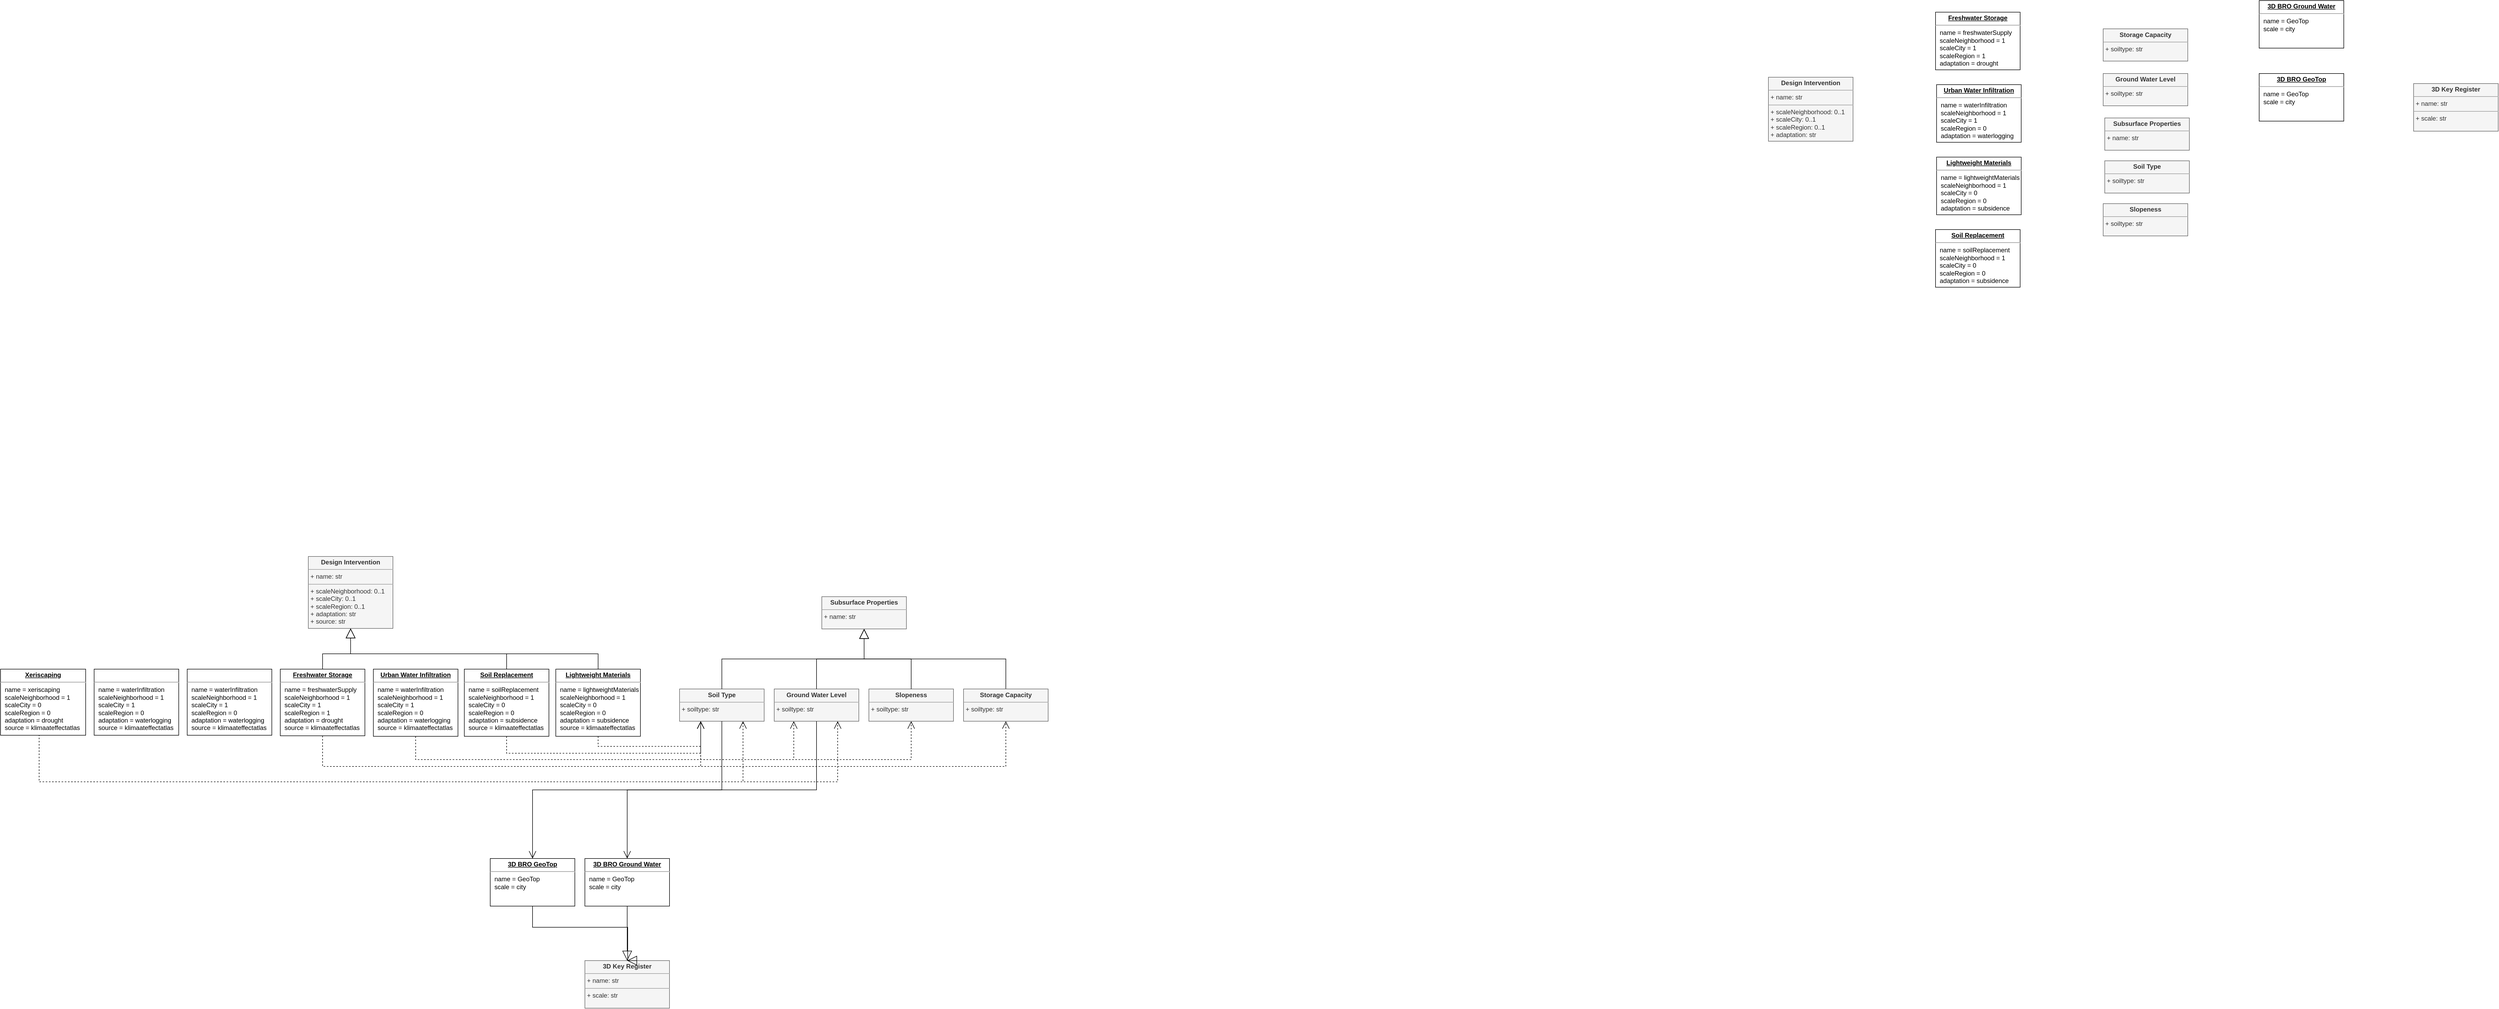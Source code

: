 <mxfile version="22.1.7" type="github">
  <diagram name="Page-1" id="c4acf3e9-155e-7222-9cf6-157b1a14988f">
    <mxGraphModel dx="2220" dy="2467" grid="0" gridSize="10" guides="1" tooltips="1" connect="1" arrows="1" fold="1" page="0" pageScale="1" pageWidth="1169" pageHeight="827" background="none" math="0" shadow="0">
      <root>
        <mxCell id="0" />
        <mxCell id="1" parent="0" />
        <mxCell id="0FXop1k1lJmk01pZkUKz-18" value="&lt;p style=&quot;border-color: var(--border-color); text-decoration-line: underline; margin: 4px 0px 0px; text-align: center;&quot;&gt;&lt;b style=&quot;border-color: var(--border-color);&quot;&gt;Urban Water Infiltration&lt;/b&gt;&lt;/p&gt;&lt;hr style=&quot;border-color: var(--border-color);&quot;&gt;&lt;p style=&quot;border-color: var(--border-color); margin: 0px 0px 0px 8px;&quot;&gt;name = waterInfiltration&lt;br style=&quot;border-color: var(--border-color);&quot;&gt;&lt;/p&gt;&lt;p style=&quot;border-color: var(--border-color); margin: 0px 0px 0px 8px;&quot;&gt;scaleNeighborhood = 1&lt;/p&gt;&lt;p style=&quot;border-color: var(--border-color); margin: 0px 0px 0px 8px;&quot;&gt;scaleCity = 1&lt;/p&gt;&lt;p style=&quot;border-color: var(--border-color); margin: 0px 0px 0px 8px;&quot;&gt;scaleRegion = 0&lt;/p&gt;&lt;p style=&quot;border-color: var(--border-color); margin: 0px 0px 0px 8px;&quot;&gt;adaptation = waterlogging&lt;/p&gt;&lt;p style=&quot;border-color: var(--border-color); margin: 0px 0px 0px 8px;&quot;&gt;source = klimaateffectatlas&lt;br&gt;&lt;/p&gt;" style="verticalAlign=top;align=left;overflow=fill;fontSize=12;fontFamily=Helvetica;html=1;whiteSpace=wrap;" parent="1" vertex="1">
          <mxGeometry x="-293" y="-663" width="160" height="127" as="geometry" />
        </mxCell>
        <mxCell id="0FXop1k1lJmk01pZkUKz-20" value="&lt;p style=&quot;margin:0px;margin-top:4px;text-align:center;&quot;&gt;&lt;b&gt;Design Intervention&lt;/b&gt;&lt;/p&gt;&lt;hr size=&quot;1&quot;&gt;&lt;p style=&quot;margin:0px;margin-left:4px;&quot;&gt;+ name: str&lt;/p&gt;&lt;hr size=&quot;1&quot;&gt;&lt;p style=&quot;margin:0px;margin-left:4px;&quot;&gt;+ scaleNeighborhood: 0..1&lt;/p&gt;&lt;p style=&quot;margin:0px;margin-left:4px;&quot;&gt;+ scaleCity: 0..1&lt;/p&gt;&lt;p style=&quot;margin:0px;margin-left:4px;&quot;&gt;+ scaleRegion: 0..1&lt;/p&gt;&lt;p style=&quot;margin:0px;margin-left:4px;&quot;&gt;+ adaptation: str&lt;/p&gt;&lt;p style=&quot;margin:0px;margin-left:4px;&quot;&gt;+ source: str&lt;/p&gt;" style="verticalAlign=top;align=left;overflow=fill;fontSize=12;fontFamily=Helvetica;html=1;whiteSpace=wrap;fillColor=#f5f5f5;strokeColor=#666666;fontColor=#333333;" parent="1" vertex="1">
          <mxGeometry x="-416" y="-876" width="160" height="136" as="geometry" />
        </mxCell>
        <mxCell id="0FXop1k1lJmk01pZkUKz-21" value="&lt;p style=&quot;margin:0px;margin-top:4px;text-align:center;&quot;&gt;&lt;b&gt;Subsurface Properties&lt;/b&gt;&lt;/p&gt;&lt;hr size=&quot;1&quot;&gt;&lt;p style=&quot;margin:0px;margin-left:4px;&quot;&gt;+ name: str&lt;/p&gt;" style="verticalAlign=top;align=left;overflow=fill;fontSize=12;fontFamily=Helvetica;html=1;whiteSpace=wrap;fillColor=#f5f5f5;strokeColor=#666666;fontColor=#333333;" parent="1" vertex="1">
          <mxGeometry x="555" y="-800" width="160" height="61" as="geometry" />
        </mxCell>
        <mxCell id="0FXop1k1lJmk01pZkUKz-29" value="&lt;p style=&quot;margin:0px;margin-top:4px;text-align:center;&quot;&gt;&lt;b&gt;Soil Type&lt;/b&gt;&lt;/p&gt;&lt;hr size=&quot;1&quot;&gt;&lt;p style=&quot;margin:0px;margin-left:4px;&quot;&gt;+ soiltype: str&lt;/p&gt;" style="verticalAlign=top;align=left;overflow=fill;fontSize=12;fontFamily=Helvetica;html=1;whiteSpace=wrap;fillColor=#f5f5f5;strokeColor=#666666;fontColor=#333333;" parent="1" vertex="1">
          <mxGeometry x="286" y="-625.5" width="160" height="61" as="geometry" />
        </mxCell>
        <mxCell id="0FXop1k1lJmk01pZkUKz-30" value="" style="endArrow=open;endSize=12;dashed=1;html=1;rounded=0;exitX=0.5;exitY=1;exitDx=0;exitDy=0;entryX=0.25;entryY=1;entryDx=0;entryDy=0;edgeStyle=orthogonalEdgeStyle;" parent="1" source="0FXop1k1lJmk01pZkUKz-18" target="0FXop1k1lJmk01pZkUKz-29" edge="1">
          <mxGeometry width="160" relative="1" as="geometry">
            <mxPoint x="255" y="-567" as="sourcePoint" />
            <mxPoint x="350" y="-572" as="targetPoint" />
            <mxPoint as="offset" />
            <Array as="points">
              <mxPoint x="-213" y="-492" />
              <mxPoint x="326" y="-492" />
            </Array>
          </mxGeometry>
        </mxCell>
        <mxCell id="0FXop1k1lJmk01pZkUKz-32" value="" style="endArrow=block;endSize=16;endFill=0;html=1;rounded=0;exitX=0.5;exitY=0;exitDx=0;exitDy=0;entryX=0.5;entryY=1;entryDx=0;entryDy=0;edgeStyle=orthogonalEdgeStyle;" parent="1" source="XrivS-1WhvhdIYvPr3YK-95" target="0FXop1k1lJmk01pZkUKz-20" edge="1">
          <mxGeometry width="160" relative="1" as="geometry">
            <mxPoint x="217" y="-657" as="sourcePoint" />
            <mxPoint x="377" y="-657" as="targetPoint" />
            <Array as="points">
              <mxPoint x="-389" y="-692" />
              <mxPoint x="-336" y="-692" />
            </Array>
          </mxGeometry>
        </mxCell>
        <mxCell id="0FXop1k1lJmk01pZkUKz-33" value="" style="endArrow=block;endSize=16;endFill=0;html=1;rounded=0;exitX=0.5;exitY=0;exitDx=0;exitDy=0;entryX=0.5;entryY=1;entryDx=0;entryDy=0;edgeStyle=orthogonalEdgeStyle;" parent="1" source="0FXop1k1lJmk01pZkUKz-29" target="0FXop1k1lJmk01pZkUKz-21" edge="1">
          <mxGeometry width="160" relative="1" as="geometry">
            <mxPoint x="461.47" y="-669" as="sourcePoint" />
            <mxPoint x="461.47" y="-733" as="targetPoint" />
          </mxGeometry>
        </mxCell>
        <mxCell id="0FXop1k1lJmk01pZkUKz-34" value="&lt;p style=&quot;margin:0px;margin-top:4px;text-align:center;&quot;&gt;&lt;b&gt;Ground Water Level&lt;/b&gt;&lt;/p&gt;&lt;hr size=&quot;1&quot;&gt;&lt;p style=&quot;margin:0px;margin-left:4px;&quot;&gt;+ soiltype: str&lt;/p&gt;" style="verticalAlign=top;align=left;overflow=fill;fontSize=12;fontFamily=Helvetica;html=1;whiteSpace=wrap;fillColor=#f5f5f5;strokeColor=#666666;fontColor=#333333;" parent="1" vertex="1">
          <mxGeometry x="465" y="-625.5" width="160" height="61" as="geometry" />
        </mxCell>
        <mxCell id="0FXop1k1lJmk01pZkUKz-40" value="" style="endArrow=block;endSize=16;endFill=0;html=1;rounded=0;exitX=0.5;exitY=0;exitDx=0;exitDy=0;edgeStyle=orthogonalEdgeStyle;entryX=0.5;entryY=1;entryDx=0;entryDy=0;" parent="1" source="0FXop1k1lJmk01pZkUKz-34" target="0FXop1k1lJmk01pZkUKz-21" edge="1">
          <mxGeometry width="160" relative="1" as="geometry">
            <mxPoint x="544.47" y="-625.5" as="sourcePoint" />
            <mxPoint x="536" y="-716" as="targetPoint" />
          </mxGeometry>
        </mxCell>
        <mxCell id="0FXop1k1lJmk01pZkUKz-41" value="&lt;p style=&quot;margin:0px;margin-top:4px;text-align:center;&quot;&gt;&lt;b&gt;3D Key Register&lt;/b&gt;&lt;/p&gt;&lt;hr size=&quot;1&quot;&gt;&lt;p style=&quot;margin:0px;margin-left:4px;&quot;&gt;+ name: str&lt;/p&gt;&lt;hr size=&quot;1&quot;&gt;&lt;p style=&quot;margin:0px;margin-left:4px;&quot;&gt;+ scale: str&lt;/p&gt;" style="verticalAlign=top;align=left;overflow=fill;fontSize=12;fontFamily=Helvetica;html=1;whiteSpace=wrap;fillColor=#f5f5f5;strokeColor=#666666;fontColor=#333333;" parent="1" vertex="1">
          <mxGeometry x="107" y="-112" width="160" height="90" as="geometry" />
        </mxCell>
        <mxCell id="0FXop1k1lJmk01pZkUKz-42" value="&lt;p style=&quot;margin:0px;margin-top:4px;text-align:center;text-decoration:underline;&quot;&gt;&lt;b&gt;3D BRO GeoTop&lt;/b&gt;&lt;/p&gt;&lt;hr&gt;&lt;p style=&quot;margin:0px;margin-left:8px;&quot;&gt;name = GeoTop&lt;br&gt;&lt;/p&gt;&lt;p style=&quot;margin:0px;margin-left:8px;&quot;&gt;scale = city&lt;/p&gt;" style="verticalAlign=top;align=left;overflow=fill;fontSize=12;fontFamily=Helvetica;html=1;whiteSpace=wrap;" parent="1" vertex="1">
          <mxGeometry x="-72" y="-305" width="160" height="90" as="geometry" />
        </mxCell>
        <mxCell id="0FXop1k1lJmk01pZkUKz-43" value="" style="endArrow=open;endFill=1;endSize=12;html=1;rounded=0;exitX=0.5;exitY=1;exitDx=0;exitDy=0;entryX=0.5;entryY=0;entryDx=0;entryDy=0;edgeStyle=orthogonalEdgeStyle;" parent="1" source="0FXop1k1lJmk01pZkUKz-29" target="0FXop1k1lJmk01pZkUKz-42" edge="1">
          <mxGeometry width="160" relative="1" as="geometry">
            <mxPoint x="169" y="-437" as="sourcePoint" />
            <mxPoint x="329" y="-437" as="targetPoint" />
          </mxGeometry>
        </mxCell>
        <mxCell id="0FXop1k1lJmk01pZkUKz-44" value="" style="endArrow=block;endSize=16;endFill=0;html=1;rounded=0;exitX=0.5;exitY=1;exitDx=0;exitDy=0;entryX=0.5;entryY=0;entryDx=0;entryDy=0;edgeStyle=orthogonalEdgeStyle;" parent="1" source="0FXop1k1lJmk01pZkUKz-42" target="0FXop1k1lJmk01pZkUKz-41" edge="1">
          <mxGeometry width="160" relative="1" as="geometry">
            <mxPoint x="2" y="-127" as="sourcePoint" />
            <mxPoint x="21" y="-118" as="targetPoint" />
            <Array as="points">
              <mxPoint x="8" y="-175" />
              <mxPoint x="188" y="-175" />
            </Array>
          </mxGeometry>
        </mxCell>
        <mxCell id="XrivS-1WhvhdIYvPr3YK-7" value="" style="endArrow=open;endSize=12;dashed=1;html=1;rounded=0;exitX=0.5;exitY=1;exitDx=0;exitDy=0;entryX=0.25;entryY=1;entryDx=0;entryDy=0;edgeStyle=orthogonalEdgeStyle;" edge="1" parent="1" source="0FXop1k1lJmk01pZkUKz-18">
          <mxGeometry width="160" relative="1" as="geometry">
            <mxPoint x="145" y="-561" as="sourcePoint" />
            <mxPoint x="502" y="-564.5" as="targetPoint" />
            <mxPoint as="offset" />
            <Array as="points">
              <mxPoint x="-213" y="-492" />
              <mxPoint x="502" y="-492" />
            </Array>
          </mxGeometry>
        </mxCell>
        <mxCell id="XrivS-1WhvhdIYvPr3YK-8" value="&lt;p style=&quot;margin:0px;margin-top:4px;text-align:center;text-decoration:underline;&quot;&gt;&lt;b&gt;3D BRO Ground Water&lt;/b&gt;&lt;/p&gt;&lt;hr&gt;&lt;p style=&quot;margin:0px;margin-left:8px;&quot;&gt;name = GeoTop&lt;br&gt;&lt;/p&gt;&lt;p style=&quot;margin:0px;margin-left:8px;&quot;&gt;scale = city&lt;/p&gt;" style="verticalAlign=top;align=left;overflow=fill;fontSize=12;fontFamily=Helvetica;html=1;whiteSpace=wrap;" vertex="1" parent="1">
          <mxGeometry x="107" y="-305" width="160" height="90" as="geometry" />
        </mxCell>
        <mxCell id="XrivS-1WhvhdIYvPr3YK-9" value="" style="endArrow=open;endFill=1;endSize=12;html=1;rounded=0;exitX=0.5;exitY=1;exitDx=0;exitDy=0;entryX=0.5;entryY=0;entryDx=0;entryDy=0;edgeStyle=orthogonalEdgeStyle;" edge="1" parent="1" source="0FXop1k1lJmk01pZkUKz-34" target="XrivS-1WhvhdIYvPr3YK-8">
          <mxGeometry width="160" relative="1" as="geometry">
            <mxPoint x="376" y="-554" as="sourcePoint" />
            <mxPoint x="275" y="-444" as="targetPoint" />
          </mxGeometry>
        </mxCell>
        <mxCell id="XrivS-1WhvhdIYvPr3YK-10" value="&lt;p style=&quot;margin:0px;margin-top:4px;text-align:center;&quot;&gt;&lt;b&gt;Slopeness&lt;/b&gt;&lt;/p&gt;&lt;hr size=&quot;1&quot;&gt;&lt;p style=&quot;margin:0px;margin-left:4px;&quot;&gt;+ soiltype: str&lt;/p&gt;" style="verticalAlign=top;align=left;overflow=fill;fontSize=12;fontFamily=Helvetica;html=1;whiteSpace=wrap;fillColor=#f5f5f5;strokeColor=#666666;fontColor=#333333;" vertex="1" parent="1">
          <mxGeometry x="644" y="-625.5" width="160" height="61" as="geometry" />
        </mxCell>
        <mxCell id="XrivS-1WhvhdIYvPr3YK-11" value="" style="endArrow=block;endSize=16;endFill=0;html=1;rounded=0;exitX=0.5;exitY=0;exitDx=0;exitDy=0;edgeStyle=orthogonalEdgeStyle;" edge="1" parent="1" source="XrivS-1WhvhdIYvPr3YK-13" target="0FXop1k1lJmk01pZkUKz-21">
          <mxGeometry width="160" relative="1" as="geometry">
            <mxPoint x="555" y="-615" as="sourcePoint" />
            <mxPoint x="529" y="-716" as="targetPoint" />
          </mxGeometry>
        </mxCell>
        <mxCell id="XrivS-1WhvhdIYvPr3YK-12" value="" style="endArrow=open;endSize=12;dashed=1;html=1;rounded=0;exitX=0.5;exitY=1;exitDx=0;exitDy=0;entryX=0.5;entryY=1;entryDx=0;entryDy=0;edgeStyle=orthogonalEdgeStyle;" edge="1" parent="1" source="0FXop1k1lJmk01pZkUKz-18" target="XrivS-1WhvhdIYvPr3YK-10">
          <mxGeometry width="160" relative="1" as="geometry">
            <mxPoint x="155" y="-551" as="sourcePoint" />
            <mxPoint x="512" y="-554.5" as="targetPoint" />
            <mxPoint as="offset" />
            <Array as="points">
              <mxPoint x="-213" y="-492" />
              <mxPoint x="724" y="-492" />
            </Array>
          </mxGeometry>
        </mxCell>
        <mxCell id="XrivS-1WhvhdIYvPr3YK-13" value="&lt;p style=&quot;margin:0px;margin-top:4px;text-align:center;&quot;&gt;&lt;b&gt;Storage Capacity&lt;/b&gt;&lt;/p&gt;&lt;hr size=&quot;1&quot;&gt;&lt;p style=&quot;margin:0px;margin-left:4px;&quot;&gt;+ soiltype: str&lt;/p&gt;" style="verticalAlign=top;align=left;overflow=fill;fontSize=12;fontFamily=Helvetica;html=1;whiteSpace=wrap;fillColor=#f5f5f5;strokeColor=#666666;fontColor=#333333;" vertex="1" parent="1">
          <mxGeometry x="823" y="-625.5" width="160" height="61" as="geometry" />
        </mxCell>
        <mxCell id="XrivS-1WhvhdIYvPr3YK-14" value="" style="endArrow=block;endSize=16;endFill=0;html=1;rounded=0;exitX=0.5;exitY=0;exitDx=0;exitDy=0;edgeStyle=orthogonalEdgeStyle;entryX=0.5;entryY=1;entryDx=0;entryDy=0;" edge="1" parent="1" source="XrivS-1WhvhdIYvPr3YK-10" target="0FXop1k1lJmk01pZkUKz-21">
          <mxGeometry width="160" relative="1" as="geometry">
            <mxPoint x="734" y="-615" as="sourcePoint" />
            <mxPoint x="472" y="-723" as="targetPoint" />
          </mxGeometry>
        </mxCell>
        <mxCell id="XrivS-1WhvhdIYvPr3YK-17" value="" style="endArrow=block;endSize=16;endFill=0;html=1;rounded=0;exitX=0.5;exitY=1;exitDx=0;exitDy=0;edgeStyle=orthogonalEdgeStyle;entryX=0.5;entryY=0;entryDx=0;entryDy=0;" edge="1" parent="1" source="XrivS-1WhvhdIYvPr3YK-8" target="0FXop1k1lJmk01pZkUKz-41">
          <mxGeometry width="160" relative="1" as="geometry">
            <mxPoint x="18" y="-205" as="sourcePoint" />
            <mxPoint x="146" y="-138" as="targetPoint" />
            <Array as="points">
              <mxPoint x="187" y="-170" />
              <mxPoint x="187" y="-170" />
            </Array>
          </mxGeometry>
        </mxCell>
        <mxCell id="XrivS-1WhvhdIYvPr3YK-18" value="&lt;p style=&quot;margin:0px;margin-top:4px;text-align:center;text-decoration:underline;&quot;&gt;&lt;b&gt;Soil Replacement&lt;/b&gt;&lt;/p&gt;&lt;hr&gt;&lt;p style=&quot;margin:0px;margin-left:8px;&quot;&gt;name = soilReplacement&lt;br&gt;&lt;/p&gt;&lt;p style=&quot;margin:0px;margin-left:8px;&quot;&gt;scaleNeighborhood = 1&lt;/p&gt;&lt;p style=&quot;margin:0px;margin-left:8px;&quot;&gt;scaleCity = 0&lt;/p&gt;&lt;p style=&quot;margin:0px;margin-left:8px;&quot;&gt;scaleRegion = 0&lt;/p&gt;&lt;p style=&quot;margin:0px;margin-left:8px;&quot;&gt;adaptation = subsidence&lt;/p&gt;&lt;p style=&quot;margin:0px;margin-left:8px;&quot;&gt;source = klimaateffectatlas&lt;br&gt;&lt;/p&gt;" style="verticalAlign=top;align=left;overflow=fill;fontSize=12;fontFamily=Helvetica;html=1;whiteSpace=wrap;" vertex="1" parent="1">
          <mxGeometry x="-121" y="-663" width="160" height="127" as="geometry" />
        </mxCell>
        <mxCell id="XrivS-1WhvhdIYvPr3YK-19" value="" style="endArrow=block;endSize=16;endFill=0;html=1;rounded=0;exitX=0.5;exitY=0;exitDx=0;exitDy=0;entryX=0.5;entryY=1;entryDx=0;entryDy=0;edgeStyle=orthogonalEdgeStyle;" edge="1" parent="1" source="XrivS-1WhvhdIYvPr3YK-18" target="0FXop1k1lJmk01pZkUKz-20">
          <mxGeometry width="160" relative="1" as="geometry">
            <mxPoint x="-203" y="-653" as="sourcePoint" />
            <mxPoint x="-194" y="-687" as="targetPoint" />
            <Array as="points">
              <mxPoint x="-41" y="-692" />
              <mxPoint x="-336" y="-692" />
            </Array>
          </mxGeometry>
        </mxCell>
        <mxCell id="XrivS-1WhvhdIYvPr3YK-20" value="" style="endArrow=open;endSize=12;dashed=1;html=1;rounded=0;exitX=0.5;exitY=1;exitDx=0;exitDy=0;entryX=0.25;entryY=1;entryDx=0;entryDy=0;edgeStyle=orthogonalEdgeStyle;" edge="1" parent="1" source="XrivS-1WhvhdIYvPr3YK-18" target="0FXop1k1lJmk01pZkUKz-29">
          <mxGeometry width="160" relative="1" as="geometry">
            <mxPoint x="-144" y="-506" as="sourcePoint" />
            <mxPoint x="245" y="-593" as="targetPoint" />
            <Array as="points">
              <mxPoint x="-41" y="-504" />
              <mxPoint x="326" y="-504" />
            </Array>
          </mxGeometry>
        </mxCell>
        <mxCell id="XrivS-1WhvhdIYvPr3YK-24" value="&lt;p style=&quot;margin:0px;margin-top:4px;text-align:center;text-decoration:underline;&quot;&gt;&lt;b&gt;Lightweight Materials&lt;/b&gt;&lt;/p&gt;&lt;hr&gt;&lt;p style=&quot;margin:0px;margin-left:8px;&quot;&gt;name = lightweightMaterials&lt;br&gt;&lt;/p&gt;&lt;p style=&quot;margin:0px;margin-left:8px;&quot;&gt;scaleNeighborhood = 1&lt;/p&gt;&lt;p style=&quot;margin:0px;margin-left:8px;&quot;&gt;scaleCity = 0&lt;/p&gt;&lt;p style=&quot;margin:0px;margin-left:8px;&quot;&gt;scaleRegion = 0&lt;/p&gt;&lt;p style=&quot;margin:0px;margin-left:8px;&quot;&gt;adaptation = subsidence&lt;/p&gt;&lt;p style=&quot;margin:0px;margin-left:8px;&quot;&gt;source = klimaateffectatlas&lt;br&gt;&lt;/p&gt;" style="verticalAlign=top;align=left;overflow=fill;fontSize=12;fontFamily=Helvetica;html=1;whiteSpace=wrap;" vertex="1" parent="1">
          <mxGeometry x="52" y="-663" width="160" height="127" as="geometry" />
        </mxCell>
        <mxCell id="XrivS-1WhvhdIYvPr3YK-27" value="" style="endArrow=block;endSize=16;endFill=0;html=1;rounded=0;exitX=0.5;exitY=0;exitDx=0;exitDy=0;entryX=0.5;entryY=1;entryDx=0;entryDy=0;edgeStyle=orthogonalEdgeStyle;" edge="1" parent="1" source="XrivS-1WhvhdIYvPr3YK-24" target="0FXop1k1lJmk01pZkUKz-20">
          <mxGeometry width="160" relative="1" as="geometry">
            <mxPoint x="-243" y="-655" as="sourcePoint" />
            <mxPoint x="-83" y="-655" as="targetPoint" />
            <Array as="points">
              <mxPoint x="132" y="-692" />
              <mxPoint x="-336" y="-692" />
            </Array>
          </mxGeometry>
        </mxCell>
        <mxCell id="XrivS-1WhvhdIYvPr3YK-28" value="" style="endArrow=open;endSize=12;dashed=1;html=1;rounded=0;exitX=0.5;exitY=1;exitDx=0;exitDy=0;entryX=0.25;entryY=1;entryDx=0;entryDy=0;edgeStyle=orthogonalEdgeStyle;" edge="1" parent="1" source="XrivS-1WhvhdIYvPr3YK-24" target="0FXop1k1lJmk01pZkUKz-29">
          <mxGeometry width="160" relative="1" as="geometry">
            <mxPoint x="250" y="-547" as="sourcePoint" />
            <mxPoint x="410" y="-547" as="targetPoint" />
            <Array as="points">
              <mxPoint x="132" y="-517" />
              <mxPoint x="326" y="-517" />
            </Array>
          </mxGeometry>
        </mxCell>
        <mxCell id="XrivS-1WhvhdIYvPr3YK-60" value="&lt;p style=&quot;margin:0px;margin-top:4px;text-align:center;text-decoration:underline;&quot;&gt;&lt;b&gt;Urban Water Infiltration&lt;/b&gt;&lt;/p&gt;&lt;hr&gt;&lt;p style=&quot;margin:0px;margin-left:8px;&quot;&gt;name = waterInfiltration&lt;br&gt;&lt;/p&gt;&lt;p style=&quot;margin:0px;margin-left:8px;&quot;&gt;scaleNeighborhood = 1&lt;/p&gt;&lt;p style=&quot;margin:0px;margin-left:8px;&quot;&gt;scaleCity = 1&lt;/p&gt;&lt;p style=&quot;margin:0px;margin-left:8px;&quot;&gt;scaleRegion = 0&lt;/p&gt;&lt;p style=&quot;margin:0px;margin-left:8px;&quot;&gt;adaptation = waterlogging&lt;/p&gt;" style="verticalAlign=top;align=left;overflow=fill;fontSize=12;fontFamily=Helvetica;html=1;whiteSpace=wrap;" vertex="1" parent="1">
          <mxGeometry x="2663" y="-1768" width="160" height="109" as="geometry" />
        </mxCell>
        <mxCell id="XrivS-1WhvhdIYvPr3YK-61" value="&lt;p style=&quot;margin:0px;margin-top:4px;text-align:center;&quot;&gt;&lt;b&gt;Design Intervention&lt;/b&gt;&lt;/p&gt;&lt;hr size=&quot;1&quot;&gt;&lt;p style=&quot;margin:0px;margin-left:4px;&quot;&gt;+ name: str&lt;/p&gt;&lt;hr size=&quot;1&quot;&gt;&lt;p style=&quot;margin:0px;margin-left:4px;&quot;&gt;+ scaleNeighborhood: 0..1&lt;/p&gt;&lt;p style=&quot;margin:0px;margin-left:4px;&quot;&gt;+ scaleCity: 0..1&lt;/p&gt;&lt;p style=&quot;margin:0px;margin-left:4px;&quot;&gt;+ scaleRegion: 0..1&lt;/p&gt;&lt;p style=&quot;margin:0px;margin-left:4px;&quot;&gt;+ adaptation: str&lt;/p&gt;" style="verticalAlign=top;align=left;overflow=fill;fontSize=12;fontFamily=Helvetica;html=1;whiteSpace=wrap;fillColor=#f5f5f5;strokeColor=#666666;fontColor=#333333;" vertex="1" parent="1">
          <mxGeometry x="2345" y="-1782" width="160" height="121" as="geometry" />
        </mxCell>
        <mxCell id="XrivS-1WhvhdIYvPr3YK-62" value="&lt;p style=&quot;margin:0px;margin-top:4px;text-align:center;&quot;&gt;&lt;b&gt;Subsurface Properties&lt;/b&gt;&lt;/p&gt;&lt;hr size=&quot;1&quot;&gt;&lt;p style=&quot;margin:0px;margin-left:4px;&quot;&gt;+ name: str&lt;/p&gt;" style="verticalAlign=top;align=left;overflow=fill;fontSize=12;fontFamily=Helvetica;html=1;whiteSpace=wrap;fillColor=#f5f5f5;strokeColor=#666666;fontColor=#333333;" vertex="1" parent="1">
          <mxGeometry x="2981" y="-1705" width="160" height="61" as="geometry" />
        </mxCell>
        <mxCell id="XrivS-1WhvhdIYvPr3YK-63" value="&lt;p style=&quot;margin:0px;margin-top:4px;text-align:center;&quot;&gt;&lt;b&gt;Soil Type&lt;/b&gt;&lt;/p&gt;&lt;hr size=&quot;1&quot;&gt;&lt;p style=&quot;margin:0px;margin-left:4px;&quot;&gt;+ soiltype: str&lt;/p&gt;" style="verticalAlign=top;align=left;overflow=fill;fontSize=12;fontFamily=Helvetica;html=1;whiteSpace=wrap;fillColor=#f5f5f5;strokeColor=#666666;fontColor=#333333;" vertex="1" parent="1">
          <mxGeometry x="2981" y="-1624" width="160" height="61" as="geometry" />
        </mxCell>
        <mxCell id="XrivS-1WhvhdIYvPr3YK-69" value="&lt;p style=&quot;margin:0px;margin-top:4px;text-align:center;&quot;&gt;&lt;b&gt;3D Key Register&lt;/b&gt;&lt;/p&gt;&lt;hr size=&quot;1&quot;&gt;&lt;p style=&quot;margin:0px;margin-left:4px;&quot;&gt;+ name: str&lt;/p&gt;&lt;hr size=&quot;1&quot;&gt;&lt;p style=&quot;margin:0px;margin-left:4px;&quot;&gt;+ scale: str&lt;/p&gt;" style="verticalAlign=top;align=left;overflow=fill;fontSize=12;fontFamily=Helvetica;html=1;whiteSpace=wrap;fillColor=#f5f5f5;strokeColor=#666666;fontColor=#333333;" vertex="1" parent="1">
          <mxGeometry x="3565" y="-1770" width="160" height="90" as="geometry" />
        </mxCell>
        <mxCell id="XrivS-1WhvhdIYvPr3YK-70" value="&lt;p style=&quot;margin:0px;margin-top:4px;text-align:center;text-decoration:underline;&quot;&gt;&lt;b&gt;3D BRO GeoTop&lt;/b&gt;&lt;/p&gt;&lt;hr&gt;&lt;p style=&quot;margin:0px;margin-left:8px;&quot;&gt;name = GeoTop&lt;br&gt;&lt;/p&gt;&lt;p style=&quot;margin:0px;margin-left:8px;&quot;&gt;scale = city&lt;/p&gt;" style="verticalAlign=top;align=left;overflow=fill;fontSize=12;fontFamily=Helvetica;html=1;whiteSpace=wrap;" vertex="1" parent="1">
          <mxGeometry x="3273" y="-1789" width="160" height="90" as="geometry" />
        </mxCell>
        <mxCell id="XrivS-1WhvhdIYvPr3YK-74" value="&lt;p style=&quot;margin:0px;margin-top:4px;text-align:center;text-decoration:underline;&quot;&gt;&lt;b&gt;3D BRO Ground Water&lt;/b&gt;&lt;/p&gt;&lt;hr&gt;&lt;p style=&quot;margin:0px;margin-left:8px;&quot;&gt;name = GeoTop&lt;br&gt;&lt;/p&gt;&lt;p style=&quot;margin:0px;margin-left:8px;&quot;&gt;scale = city&lt;/p&gt;" style="verticalAlign=top;align=left;overflow=fill;fontSize=12;fontFamily=Helvetica;html=1;whiteSpace=wrap;" vertex="1" parent="1">
          <mxGeometry x="3273" y="-1927" width="160" height="90" as="geometry" />
        </mxCell>
        <mxCell id="XrivS-1WhvhdIYvPr3YK-76" value="&lt;p style=&quot;margin:0px;margin-top:4px;text-align:center;&quot;&gt;&lt;b&gt;Slopeness&lt;/b&gt;&lt;/p&gt;&lt;hr size=&quot;1&quot;&gt;&lt;p style=&quot;margin:0px;margin-left:4px;&quot;&gt;+ soiltype: str&lt;/p&gt;" style="verticalAlign=top;align=left;overflow=fill;fontSize=12;fontFamily=Helvetica;html=1;whiteSpace=wrap;fillColor=#f5f5f5;strokeColor=#666666;fontColor=#333333;" vertex="1" parent="1">
          <mxGeometry x="2978" y="-1543" width="160" height="61" as="geometry" />
        </mxCell>
        <mxCell id="XrivS-1WhvhdIYvPr3YK-84" value="&lt;p style=&quot;margin:0px;margin-top:4px;text-align:center;text-decoration:underline;&quot;&gt;&lt;b&gt;Freshwater Storage&lt;/b&gt;&lt;/p&gt;&lt;hr&gt;&lt;p style=&quot;margin:0px;margin-left:8px;&quot;&gt;name = freshwaterSupply&lt;br&gt;&lt;/p&gt;&lt;p style=&quot;margin:0px;margin-left:8px;&quot;&gt;scaleNeighborhood = 1&lt;/p&gt;&lt;p style=&quot;margin:0px;margin-left:8px;&quot;&gt;scaleCity = 1&lt;/p&gt;&lt;p style=&quot;margin:0px;margin-left:8px;&quot;&gt;scaleRegion = 1&lt;/p&gt;&lt;p style=&quot;margin:0px;margin-left:8px;&quot;&gt;adaptation = drought&lt;/p&gt;" style="verticalAlign=top;align=left;overflow=fill;fontSize=12;fontFamily=Helvetica;html=1;whiteSpace=wrap;" vertex="1" parent="1">
          <mxGeometry x="2661" y="-1905" width="160" height="109" as="geometry" />
        </mxCell>
        <mxCell id="XrivS-1WhvhdIYvPr3YK-87" value="&lt;p style=&quot;margin:0px;margin-top:4px;text-align:center;text-decoration:underline;&quot;&gt;&lt;b&gt;Lightweight Materials&lt;/b&gt;&lt;/p&gt;&lt;hr&gt;&lt;p style=&quot;margin:0px;margin-left:8px;&quot;&gt;name = lightweightMaterials&lt;br&gt;&lt;/p&gt;&lt;p style=&quot;margin:0px;margin-left:8px;&quot;&gt;scaleNeighborhood = 1&lt;/p&gt;&lt;p style=&quot;margin:0px;margin-left:8px;&quot;&gt;scaleCity = 0&lt;/p&gt;&lt;p style=&quot;margin:0px;margin-left:8px;&quot;&gt;scaleRegion = 0&lt;/p&gt;&lt;p style=&quot;margin:0px;margin-left:8px;&quot;&gt;adaptation = subsidence&lt;/p&gt;" style="verticalAlign=top;align=left;overflow=fill;fontSize=12;fontFamily=Helvetica;html=1;whiteSpace=wrap;" vertex="1" parent="1">
          <mxGeometry x="2663" y="-1631" width="160" height="109" as="geometry" />
        </mxCell>
        <mxCell id="XrivS-1WhvhdIYvPr3YK-67" value="&lt;p style=&quot;margin:0px;margin-top:4px;text-align:center;&quot;&gt;&lt;b&gt;Ground Water Level&lt;/b&gt;&lt;/p&gt;&lt;hr size=&quot;1&quot;&gt;&lt;p style=&quot;margin:0px;margin-left:4px;&quot;&gt;+ soiltype: str&lt;/p&gt;" style="verticalAlign=top;align=left;overflow=fill;fontSize=12;fontFamily=Helvetica;html=1;whiteSpace=wrap;fillColor=#f5f5f5;strokeColor=#666666;fontColor=#333333;" vertex="1" parent="1">
          <mxGeometry x="2978" y="-1789" width="160" height="61" as="geometry" />
        </mxCell>
        <mxCell id="XrivS-1WhvhdIYvPr3YK-79" value="&lt;p style=&quot;margin:0px;margin-top:4px;text-align:center;&quot;&gt;&lt;b&gt;Storage Capacity&lt;/b&gt;&lt;/p&gt;&lt;hr size=&quot;1&quot;&gt;&lt;p style=&quot;margin:0px;margin-left:4px;&quot;&gt;+ soiltype: str&lt;/p&gt;" style="verticalAlign=top;align=left;overflow=fill;fontSize=12;fontFamily=Helvetica;html=1;whiteSpace=wrap;fillColor=#f5f5f5;strokeColor=#666666;fontColor=#333333;" vertex="1" parent="1">
          <mxGeometry x="2978" y="-1873.5" width="160" height="61" as="geometry" />
        </mxCell>
        <mxCell id="XrivS-1WhvhdIYvPr3YK-94" value="&lt;p style=&quot;margin:0px;margin-top:4px;text-align:center;text-decoration:underline;&quot;&gt;&lt;b&gt;Soil Replacement&lt;/b&gt;&lt;/p&gt;&lt;hr&gt;&lt;p style=&quot;margin:0px;margin-left:8px;&quot;&gt;name = soilReplacement&lt;br&gt;&lt;/p&gt;&lt;p style=&quot;margin:0px;margin-left:8px;&quot;&gt;scaleNeighborhood = 1&lt;/p&gt;&lt;p style=&quot;margin:0px;margin-left:8px;&quot;&gt;scaleCity = 0&lt;/p&gt;&lt;p style=&quot;margin:0px;margin-left:8px;&quot;&gt;scaleRegion = 0&lt;/p&gt;&lt;p style=&quot;margin:0px;margin-left:8px;&quot;&gt;adaptation = subsidence&lt;/p&gt;" style="verticalAlign=top;align=left;overflow=fill;fontSize=12;fontFamily=Helvetica;html=1;whiteSpace=wrap;" vertex="1" parent="1">
          <mxGeometry x="2661" y="-1494" width="160" height="109" as="geometry" />
        </mxCell>
        <mxCell id="XrivS-1WhvhdIYvPr3YK-95" value="&lt;p style=&quot;border-color: var(--border-color); text-decoration-line: underline; margin: 4px 0px 0px; text-align: center;&quot;&gt;&lt;b style=&quot;border-color: var(--border-color);&quot;&gt;Freshwater Storage&lt;/b&gt;&lt;/p&gt;&lt;hr style=&quot;border-color: var(--border-color);&quot;&gt;&lt;p style=&quot;border-color: var(--border-color); margin: 0px 0px 0px 8px;&quot;&gt;name = freshwaterSupply&lt;br style=&quot;border-color: var(--border-color);&quot;&gt;&lt;/p&gt;&lt;p style=&quot;border-color: var(--border-color); margin: 0px 0px 0px 8px;&quot;&gt;scaleNeighborhood = 1&lt;/p&gt;&lt;p style=&quot;border-color: var(--border-color); margin: 0px 0px 0px 8px;&quot;&gt;scaleCity = 1&lt;/p&gt;&lt;p style=&quot;border-color: var(--border-color); margin: 0px 0px 0px 8px;&quot;&gt;scaleRegion = 1&lt;/p&gt;&lt;p style=&quot;border-color: var(--border-color); margin: 0px 0px 0px 8px;&quot;&gt;adaptation = drought&lt;/p&gt;&lt;p style=&quot;border-color: var(--border-color); margin: 0px 0px 0px 8px;&quot;&gt;source = klimaateffectatlas&lt;br&gt;&lt;/p&gt;" style="verticalAlign=top;align=left;overflow=fill;fontSize=12;fontFamily=Helvetica;html=1;whiteSpace=wrap;" vertex="1" parent="1">
          <mxGeometry x="-469" y="-663" width="160" height="126" as="geometry" />
        </mxCell>
        <mxCell id="XrivS-1WhvhdIYvPr3YK-96" value="&lt;p style=&quot;margin:0px;margin-top:4px;text-align:center;text-decoration:underline;&quot;&gt;&lt;br&gt;&lt;/p&gt;&lt;hr&gt;&lt;p style=&quot;margin:0px;margin-left:8px;&quot;&gt;name = waterInfiltration&lt;br&gt;&lt;/p&gt;&lt;p style=&quot;margin:0px;margin-left:8px;&quot;&gt;scaleNeighborhood = 1&lt;/p&gt;&lt;p style=&quot;margin:0px;margin-left:8px;&quot;&gt;scaleCity = 1&lt;/p&gt;&lt;p style=&quot;margin:0px;margin-left:8px;&quot;&gt;scaleRegion = 0&lt;/p&gt;&lt;p style=&quot;margin:0px;margin-left:8px;&quot;&gt;adaptation = waterlogging&lt;/p&gt;&lt;p style=&quot;margin:0px;margin-left:8px;&quot;&gt;source = klimaateffectatlas&lt;br&gt;&lt;/p&gt;" style="verticalAlign=top;align=left;overflow=fill;fontSize=12;fontFamily=Helvetica;html=1;whiteSpace=wrap;" vertex="1" parent="1">
          <mxGeometry x="-645" y="-663" width="160" height="125" as="geometry" />
        </mxCell>
        <mxCell id="XrivS-1WhvhdIYvPr3YK-97" value="&lt;p style=&quot;margin:0px;margin-top:4px;text-align:center;text-decoration:underline;&quot;&gt;&lt;br&gt;&lt;/p&gt;&lt;hr&gt;&lt;p style=&quot;margin:0px;margin-left:8px;&quot;&gt;name = waterInfiltration&lt;br&gt;&lt;/p&gt;&lt;p style=&quot;margin:0px;margin-left:8px;&quot;&gt;scaleNeighborhood = 1&lt;/p&gt;&lt;p style=&quot;margin:0px;margin-left:8px;&quot;&gt;scaleCity = 1&lt;/p&gt;&lt;p style=&quot;margin:0px;margin-left:8px;&quot;&gt;scaleRegion = 0&lt;/p&gt;&lt;p style=&quot;margin:0px;margin-left:8px;&quot;&gt;adaptation = waterlogging&lt;/p&gt;&lt;p style=&quot;margin:0px;margin-left:8px;&quot;&gt;source =&amp;nbsp;klimaateffectatlas&lt;/p&gt;" style="verticalAlign=top;align=left;overflow=fill;fontSize=12;fontFamily=Helvetica;html=1;whiteSpace=wrap;" vertex="1" parent="1">
          <mxGeometry x="-821" y="-663" width="160" height="125" as="geometry" />
        </mxCell>
        <mxCell id="XrivS-1WhvhdIYvPr3YK-99" value="" style="endArrow=open;endSize=12;dashed=1;html=1;rounded=0;exitX=0.5;exitY=1;exitDx=0;exitDy=0;entryX=0.25;entryY=1;entryDx=0;entryDy=0;edgeStyle=orthogonalEdgeStyle;" edge="1" parent="1" source="XrivS-1WhvhdIYvPr3YK-95" target="0FXop1k1lJmk01pZkUKz-29">
          <mxGeometry width="160" relative="1" as="geometry">
            <mxPoint x="-377" y="-460" as="sourcePoint" />
            <mxPoint x="-217" y="-460" as="targetPoint" />
            <Array as="points">
              <mxPoint x="-389" y="-479" />
              <mxPoint x="326" y="-479" />
            </Array>
          </mxGeometry>
        </mxCell>
        <mxCell id="XrivS-1WhvhdIYvPr3YK-103" value="" style="endArrow=open;endSize=12;dashed=1;html=1;rounded=0;exitX=0.5;exitY=1;exitDx=0;exitDy=0;entryX=0.5;entryY=1;entryDx=0;entryDy=0;edgeStyle=orthogonalEdgeStyle;" edge="1" parent="1" source="XrivS-1WhvhdIYvPr3YK-95" target="XrivS-1WhvhdIYvPr3YK-13">
          <mxGeometry width="160" relative="1" as="geometry">
            <mxPoint x="-230" y="-394" as="sourcePoint" />
            <mxPoint x="768" y="-491" as="targetPoint" />
            <Array as="points">
              <mxPoint x="-389" y="-479" />
              <mxPoint x="903" y="-479" />
            </Array>
          </mxGeometry>
        </mxCell>
        <mxCell id="XrivS-1WhvhdIYvPr3YK-104" value="&lt;p style=&quot;margin:0px;margin-top:4px;text-align:center;text-decoration:underline;&quot;&gt;&lt;b&gt;Xeriscaping&lt;/b&gt;&lt;/p&gt;&lt;hr&gt;&lt;p style=&quot;margin:0px;margin-left:8px;&quot;&gt;name = xeriscaping&lt;br&gt;&lt;/p&gt;&lt;p style=&quot;margin:0px;margin-left:8px;&quot;&gt;scaleNeighborhood = 1&lt;/p&gt;&lt;p style=&quot;margin:0px;margin-left:8px;&quot;&gt;scaleCity = 0&lt;/p&gt;&lt;p style=&quot;margin:0px;margin-left:8px;&quot;&gt;scaleRegion = 0&lt;/p&gt;&lt;p style=&quot;margin:0px;margin-left:8px;&quot;&gt;adaptation = drought&lt;/p&gt;&lt;p style=&quot;margin:0px;margin-left:8px;&quot;&gt;source =&amp;nbsp;klimaateffectatlas&lt;/p&gt;" style="verticalAlign=top;align=left;overflow=fill;fontSize=12;fontFamily=Helvetica;html=1;whiteSpace=wrap;" vertex="1" parent="1">
          <mxGeometry x="-998" y="-663" width="161" height="125" as="geometry" />
        </mxCell>
        <mxCell id="XrivS-1WhvhdIYvPr3YK-106" value="" style="endArrow=open;endSize=12;dashed=1;html=1;rounded=0;exitX=0.5;exitY=1;exitDx=0;exitDy=0;entryX=0.75;entryY=1;entryDx=0;entryDy=0;edgeStyle=orthogonalEdgeStyle;" edge="1" parent="1" source="XrivS-1WhvhdIYvPr3YK-104" target="0FXop1k1lJmk01pZkUKz-29">
          <mxGeometry width="160" relative="1" as="geometry">
            <mxPoint x="-887" y="-433" as="sourcePoint" />
            <mxPoint x="-302" y="-437" as="targetPoint" />
            <Array as="points">
              <mxPoint x="-925" y="-450" />
              <mxPoint x="406" y="-450" />
            </Array>
          </mxGeometry>
        </mxCell>
        <mxCell id="XrivS-1WhvhdIYvPr3YK-107" value="" style="endArrow=open;endSize=12;dashed=1;html=1;rounded=0;exitX=0.5;exitY=1;exitDx=0;exitDy=0;entryX=0.75;entryY=1;entryDx=0;entryDy=0;edgeStyle=orthogonalEdgeStyle;" edge="1" parent="1" source="XrivS-1WhvhdIYvPr3YK-104" target="0FXop1k1lJmk01pZkUKz-34">
          <mxGeometry width="160" relative="1" as="geometry">
            <mxPoint x="-741" y="-520" as="sourcePoint" />
            <mxPoint x="590" y="-547" as="targetPoint" />
            <Array as="points">
              <mxPoint x="-925" y="-450" />
              <mxPoint x="585" y="-450" />
            </Array>
          </mxGeometry>
        </mxCell>
      </root>
    </mxGraphModel>
  </diagram>
</mxfile>
